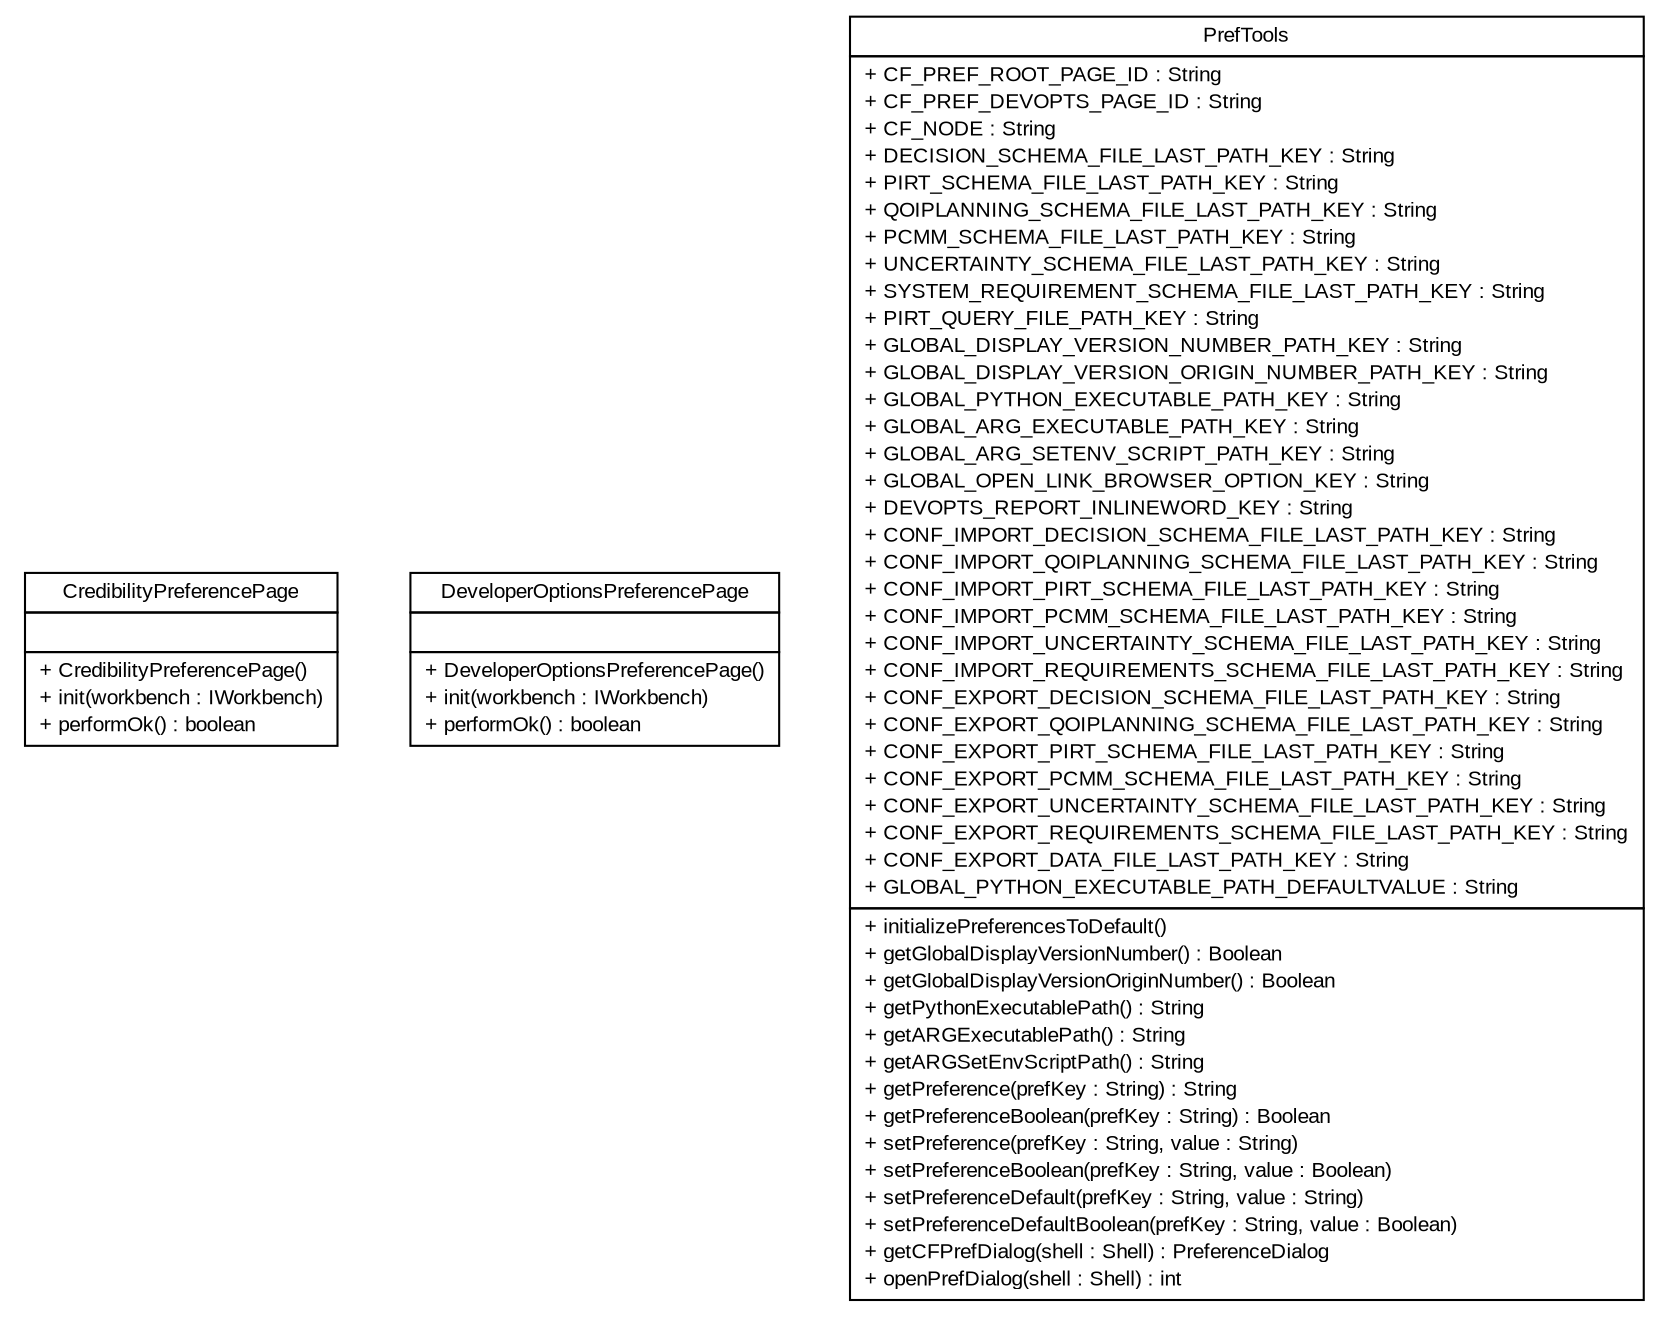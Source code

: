 #!/usr/local/bin/dot
#
# Class diagram 
# Generated by UMLGraph version R5_6-24-gf6e263 (http://www.umlgraph.org/)
#

digraph G {
	edge [fontname="arial",fontsize=10,labelfontname="arial",labelfontsize=10];
	node [fontname="arial",fontsize=10,shape=plaintext];
	nodesep=0.25;
	ranksep=0.5;
	// gov.sandia.cf.preferences.CredibilityPreferencePage
	c34743 [label=<<table title="gov.sandia.cf.preferences.CredibilityPreferencePage" border="0" cellborder="1" cellspacing="0" cellpadding="2" port="p" href="./CredibilityPreferencePage.html">
		<tr><td><table border="0" cellspacing="0" cellpadding="1">
<tr><td align="center" balign="center"> CredibilityPreferencePage </td></tr>
		</table></td></tr>
		<tr><td><table border="0" cellspacing="0" cellpadding="1">
<tr><td align="left" balign="left">  </td></tr>
		</table></td></tr>
		<tr><td><table border="0" cellspacing="0" cellpadding="1">
<tr><td align="left" balign="left"> + CredibilityPreferencePage() </td></tr>
<tr><td align="left" balign="left"> + init(workbench : IWorkbench) </td></tr>
<tr><td align="left" balign="left"> + performOk() : boolean </td></tr>
		</table></td></tr>
		</table>>, URL="./CredibilityPreferencePage.html", fontname="arial", fontcolor="black", fontsize=10.0];
	// gov.sandia.cf.preferences.DeveloperOptionsPreferencePage
	c34744 [label=<<table title="gov.sandia.cf.preferences.DeveloperOptionsPreferencePage" border="0" cellborder="1" cellspacing="0" cellpadding="2" port="p" href="./DeveloperOptionsPreferencePage.html">
		<tr><td><table border="0" cellspacing="0" cellpadding="1">
<tr><td align="center" balign="center"> DeveloperOptionsPreferencePage </td></tr>
		</table></td></tr>
		<tr><td><table border="0" cellspacing="0" cellpadding="1">
<tr><td align="left" balign="left">  </td></tr>
		</table></td></tr>
		<tr><td><table border="0" cellspacing="0" cellpadding="1">
<tr><td align="left" balign="left"> + DeveloperOptionsPreferencePage() </td></tr>
<tr><td align="left" balign="left"> + init(workbench : IWorkbench) </td></tr>
<tr><td align="left" balign="left"> + performOk() : boolean </td></tr>
		</table></td></tr>
		</table>>, URL="./DeveloperOptionsPreferencePage.html", fontname="arial", fontcolor="black", fontsize=10.0];
	// gov.sandia.cf.preferences.PrefTools
	c34745 [label=<<table title="gov.sandia.cf.preferences.PrefTools" border="0" cellborder="1" cellspacing="0" cellpadding="2" port="p" href="./PrefTools.html">
		<tr><td><table border="0" cellspacing="0" cellpadding="1">
<tr><td align="center" balign="center"> PrefTools </td></tr>
		</table></td></tr>
		<tr><td><table border="0" cellspacing="0" cellpadding="1">
<tr><td align="left" balign="left"> + CF_PREF_ROOT_PAGE_ID : String </td></tr>
<tr><td align="left" balign="left"> + CF_PREF_DEVOPTS_PAGE_ID : String </td></tr>
<tr><td align="left" balign="left"> + CF_NODE : String </td></tr>
<tr><td align="left" balign="left"> + DECISION_SCHEMA_FILE_LAST_PATH_KEY : String </td></tr>
<tr><td align="left" balign="left"> + PIRT_SCHEMA_FILE_LAST_PATH_KEY : String </td></tr>
<tr><td align="left" balign="left"> + QOIPLANNING_SCHEMA_FILE_LAST_PATH_KEY : String </td></tr>
<tr><td align="left" balign="left"> + PCMM_SCHEMA_FILE_LAST_PATH_KEY : String </td></tr>
<tr><td align="left" balign="left"> + UNCERTAINTY_SCHEMA_FILE_LAST_PATH_KEY : String </td></tr>
<tr><td align="left" balign="left"> + SYSTEM_REQUIREMENT_SCHEMA_FILE_LAST_PATH_KEY : String </td></tr>
<tr><td align="left" balign="left"> + PIRT_QUERY_FILE_PATH_KEY : String </td></tr>
<tr><td align="left" balign="left"> + GLOBAL_DISPLAY_VERSION_NUMBER_PATH_KEY : String </td></tr>
<tr><td align="left" balign="left"> + GLOBAL_DISPLAY_VERSION_ORIGIN_NUMBER_PATH_KEY : String </td></tr>
<tr><td align="left" balign="left"> + GLOBAL_PYTHON_EXECUTABLE_PATH_KEY : String </td></tr>
<tr><td align="left" balign="left"> + GLOBAL_ARG_EXECUTABLE_PATH_KEY : String </td></tr>
<tr><td align="left" balign="left"> + GLOBAL_ARG_SETENV_SCRIPT_PATH_KEY : String </td></tr>
<tr><td align="left" balign="left"> + GLOBAL_OPEN_LINK_BROWSER_OPTION_KEY : String </td></tr>
<tr><td align="left" balign="left"> + DEVOPTS_REPORT_INLINEWORD_KEY : String </td></tr>
<tr><td align="left" balign="left"> + CONF_IMPORT_DECISION_SCHEMA_FILE_LAST_PATH_KEY : String </td></tr>
<tr><td align="left" balign="left"> + CONF_IMPORT_QOIPLANNING_SCHEMA_FILE_LAST_PATH_KEY : String </td></tr>
<tr><td align="left" balign="left"> + CONF_IMPORT_PIRT_SCHEMA_FILE_LAST_PATH_KEY : String </td></tr>
<tr><td align="left" balign="left"> + CONF_IMPORT_PCMM_SCHEMA_FILE_LAST_PATH_KEY : String </td></tr>
<tr><td align="left" balign="left"> + CONF_IMPORT_UNCERTAINTY_SCHEMA_FILE_LAST_PATH_KEY : String </td></tr>
<tr><td align="left" balign="left"> + CONF_IMPORT_REQUIREMENTS_SCHEMA_FILE_LAST_PATH_KEY : String </td></tr>
<tr><td align="left" balign="left"> + CONF_EXPORT_DECISION_SCHEMA_FILE_LAST_PATH_KEY : String </td></tr>
<tr><td align="left" balign="left"> + CONF_EXPORT_QOIPLANNING_SCHEMA_FILE_LAST_PATH_KEY : String </td></tr>
<tr><td align="left" balign="left"> + CONF_EXPORT_PIRT_SCHEMA_FILE_LAST_PATH_KEY : String </td></tr>
<tr><td align="left" balign="left"> + CONF_EXPORT_PCMM_SCHEMA_FILE_LAST_PATH_KEY : String </td></tr>
<tr><td align="left" balign="left"> + CONF_EXPORT_UNCERTAINTY_SCHEMA_FILE_LAST_PATH_KEY : String </td></tr>
<tr><td align="left" balign="left"> + CONF_EXPORT_REQUIREMENTS_SCHEMA_FILE_LAST_PATH_KEY : String </td></tr>
<tr><td align="left" balign="left"> + CONF_EXPORT_DATA_FILE_LAST_PATH_KEY : String </td></tr>
<tr><td align="left" balign="left"> + GLOBAL_PYTHON_EXECUTABLE_PATH_DEFAULTVALUE : String </td></tr>
		</table></td></tr>
		<tr><td><table border="0" cellspacing="0" cellpadding="1">
<tr><td align="left" balign="left"> + initializePreferencesToDefault() </td></tr>
<tr><td align="left" balign="left"> + getGlobalDisplayVersionNumber() : Boolean </td></tr>
<tr><td align="left" balign="left"> + getGlobalDisplayVersionOriginNumber() : Boolean </td></tr>
<tr><td align="left" balign="left"> + getPythonExecutablePath() : String </td></tr>
<tr><td align="left" balign="left"> + getARGExecutablePath() : String </td></tr>
<tr><td align="left" balign="left"> + getARGSetEnvScriptPath() : String </td></tr>
<tr><td align="left" balign="left"> + getPreference(prefKey : String) : String </td></tr>
<tr><td align="left" balign="left"> + getPreferenceBoolean(prefKey : String) : Boolean </td></tr>
<tr><td align="left" balign="left"> + setPreference(prefKey : String, value : String) </td></tr>
<tr><td align="left" balign="left"> + setPreferenceBoolean(prefKey : String, value : Boolean) </td></tr>
<tr><td align="left" balign="left"> + setPreferenceDefault(prefKey : String, value : String) </td></tr>
<tr><td align="left" balign="left"> + setPreferenceDefaultBoolean(prefKey : String, value : Boolean) </td></tr>
<tr><td align="left" balign="left"> + getCFPrefDialog(shell : Shell) : PreferenceDialog </td></tr>
<tr><td align="left" balign="left"> + openPrefDialog(shell : Shell) : int </td></tr>
		</table></td></tr>
		</table>>, URL="./PrefTools.html", fontname="arial", fontcolor="black", fontsize=10.0];
}

